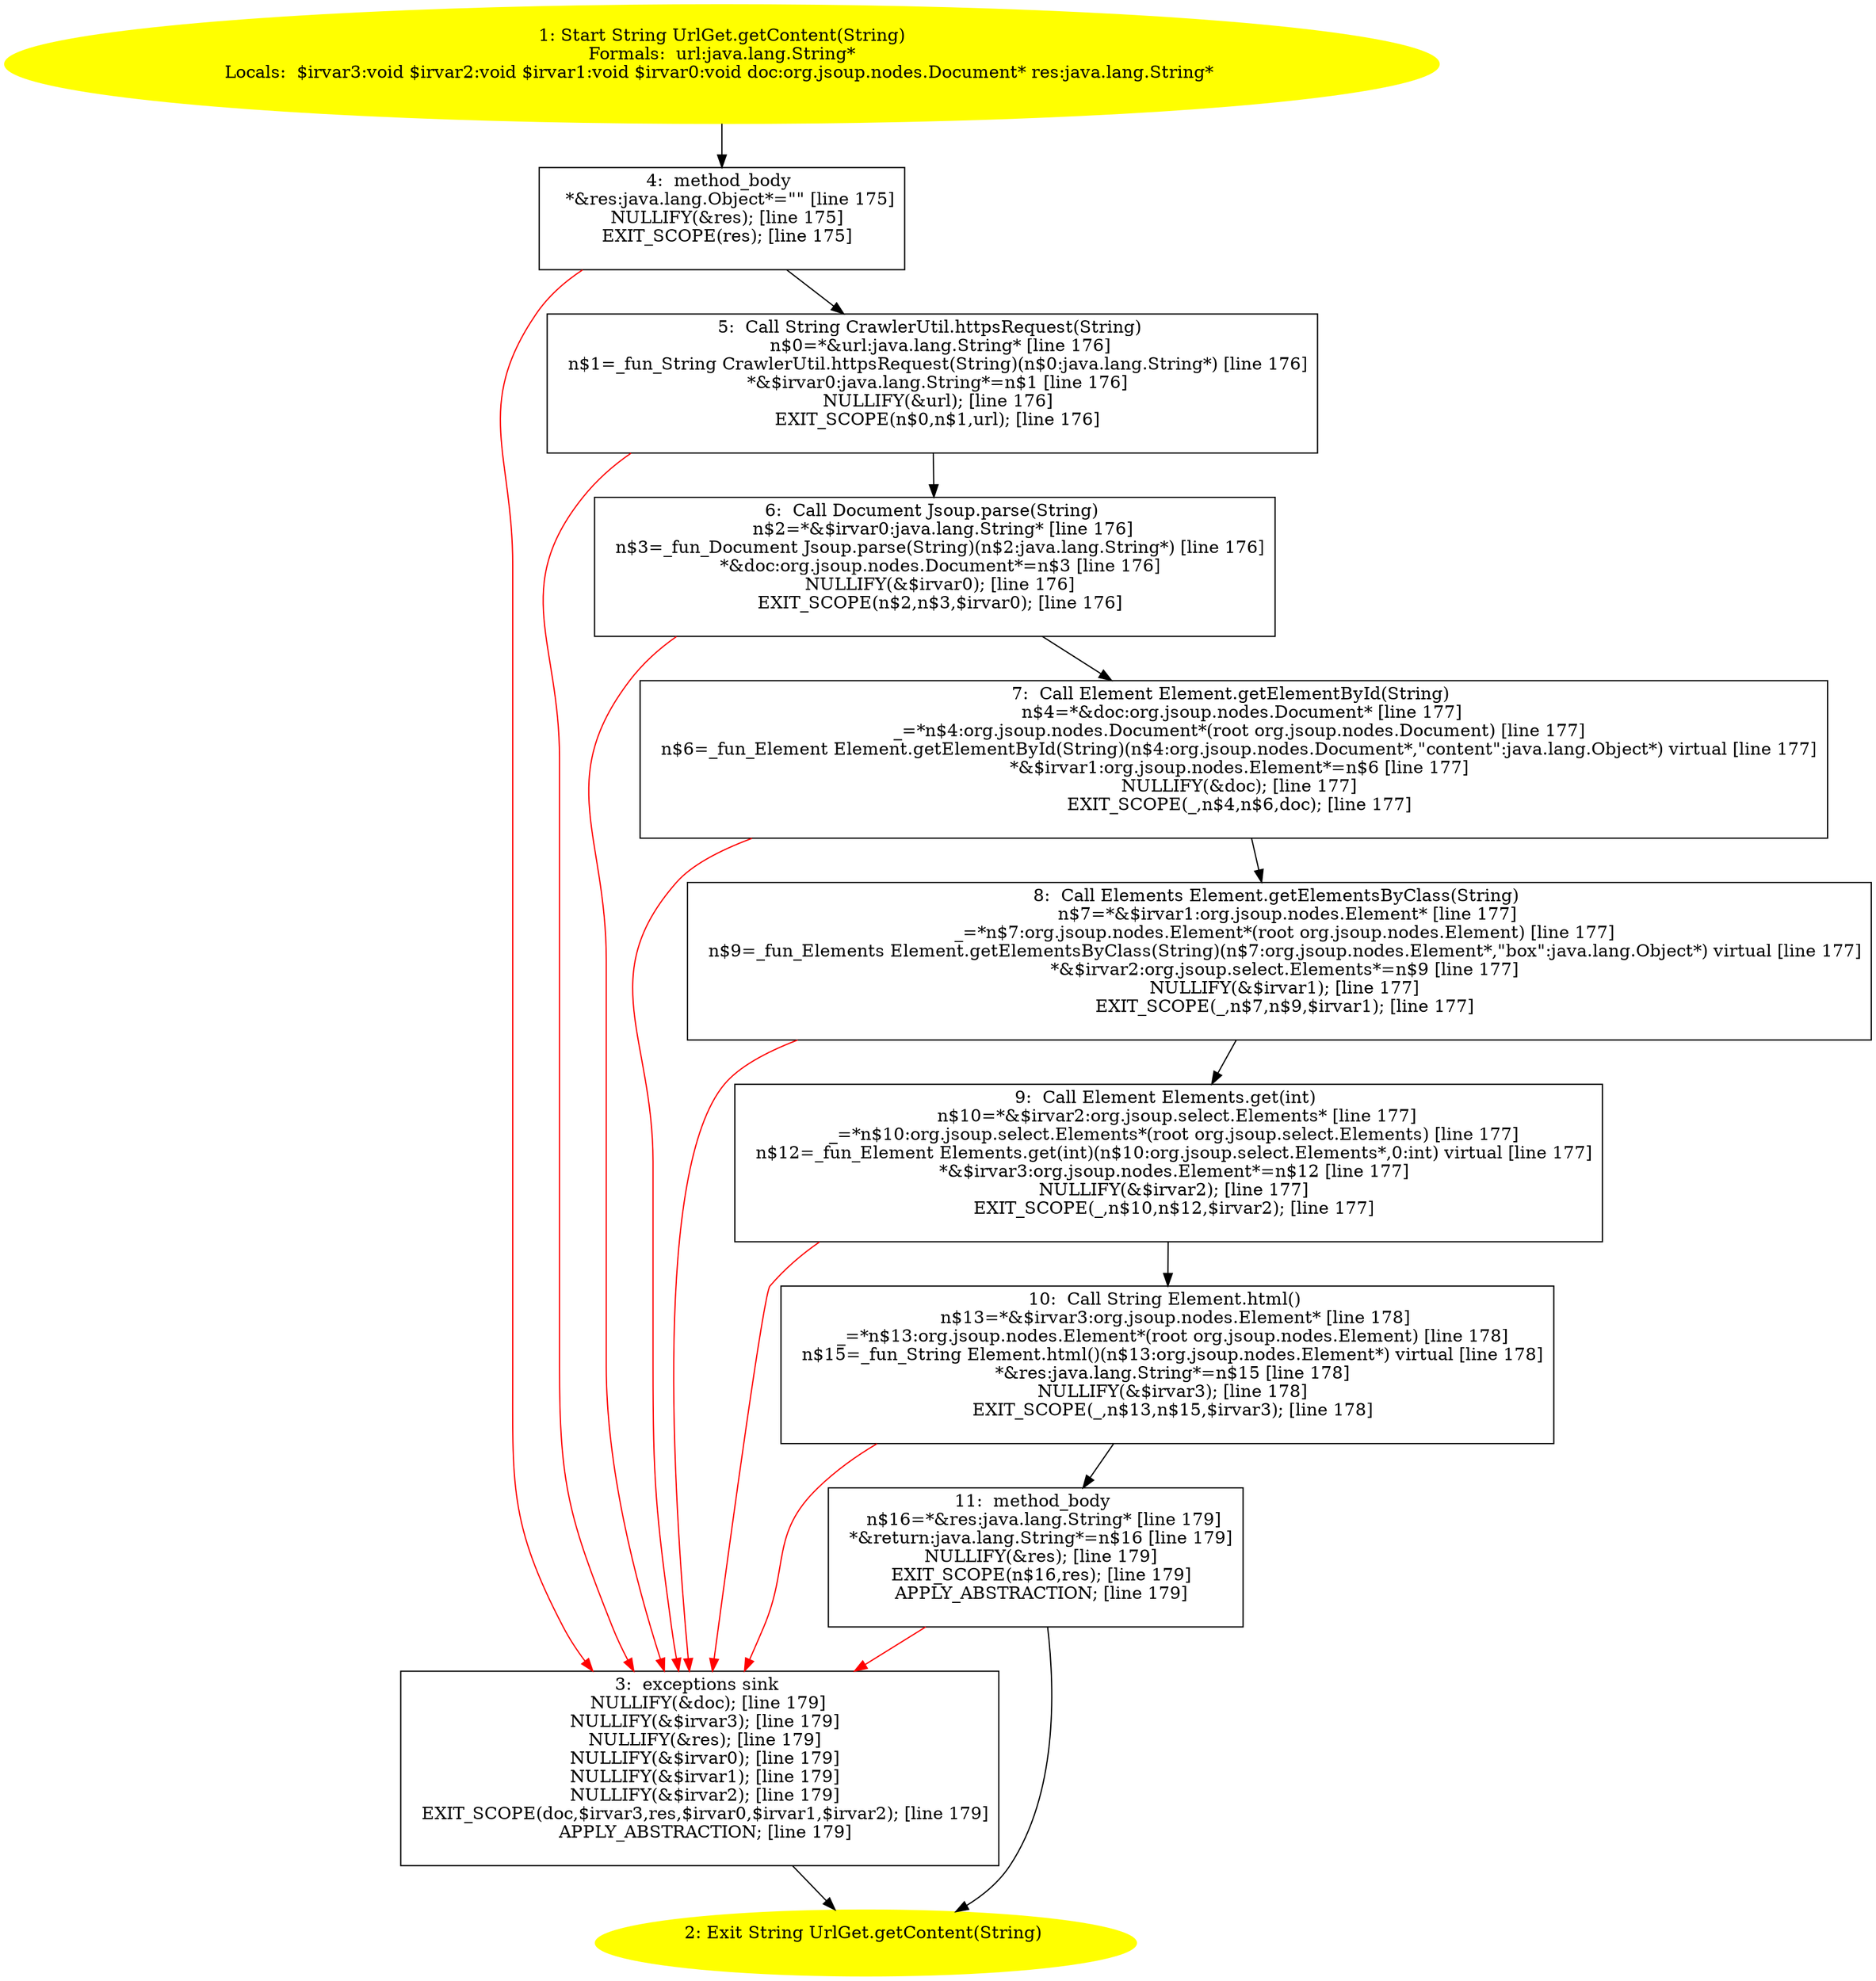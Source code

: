 /* @generated */
digraph cfg {
"com.dulishuo.shenqingfang.offer.UrlGet.getContent(java.lang.String):java.lang.String.af051b043d03b080503789bcc9406228_1" [label="1: Start String UrlGet.getContent(String)\nFormals:  url:java.lang.String*\nLocals:  $irvar3:void $irvar2:void $irvar1:void $irvar0:void doc:org.jsoup.nodes.Document* res:java.lang.String* \n  " color=yellow style=filled]
	

	 "com.dulishuo.shenqingfang.offer.UrlGet.getContent(java.lang.String):java.lang.String.af051b043d03b080503789bcc9406228_1" -> "com.dulishuo.shenqingfang.offer.UrlGet.getContent(java.lang.String):java.lang.String.af051b043d03b080503789bcc9406228_4" ;
"com.dulishuo.shenqingfang.offer.UrlGet.getContent(java.lang.String):java.lang.String.af051b043d03b080503789bcc9406228_2" [label="2: Exit String UrlGet.getContent(String) \n  " color=yellow style=filled]
	

"com.dulishuo.shenqingfang.offer.UrlGet.getContent(java.lang.String):java.lang.String.af051b043d03b080503789bcc9406228_3" [label="3:  exceptions sink \n   NULLIFY(&doc); [line 179]\n  NULLIFY(&$irvar3); [line 179]\n  NULLIFY(&res); [line 179]\n  NULLIFY(&$irvar0); [line 179]\n  NULLIFY(&$irvar1); [line 179]\n  NULLIFY(&$irvar2); [line 179]\n  EXIT_SCOPE(doc,$irvar3,res,$irvar0,$irvar1,$irvar2); [line 179]\n  APPLY_ABSTRACTION; [line 179]\n " shape="box"]
	

	 "com.dulishuo.shenqingfang.offer.UrlGet.getContent(java.lang.String):java.lang.String.af051b043d03b080503789bcc9406228_3" -> "com.dulishuo.shenqingfang.offer.UrlGet.getContent(java.lang.String):java.lang.String.af051b043d03b080503789bcc9406228_2" ;
"com.dulishuo.shenqingfang.offer.UrlGet.getContent(java.lang.String):java.lang.String.af051b043d03b080503789bcc9406228_4" [label="4:  method_body \n   *&res:java.lang.Object*=\"\" [line 175]\n  NULLIFY(&res); [line 175]\n  EXIT_SCOPE(res); [line 175]\n " shape="box"]
	

	 "com.dulishuo.shenqingfang.offer.UrlGet.getContent(java.lang.String):java.lang.String.af051b043d03b080503789bcc9406228_4" -> "com.dulishuo.shenqingfang.offer.UrlGet.getContent(java.lang.String):java.lang.String.af051b043d03b080503789bcc9406228_5" ;
	 "com.dulishuo.shenqingfang.offer.UrlGet.getContent(java.lang.String):java.lang.String.af051b043d03b080503789bcc9406228_4" -> "com.dulishuo.shenqingfang.offer.UrlGet.getContent(java.lang.String):java.lang.String.af051b043d03b080503789bcc9406228_3" [color="red" ];
"com.dulishuo.shenqingfang.offer.UrlGet.getContent(java.lang.String):java.lang.String.af051b043d03b080503789bcc9406228_5" [label="5:  Call String CrawlerUtil.httpsRequest(String) \n   n$0=*&url:java.lang.String* [line 176]\n  n$1=_fun_String CrawlerUtil.httpsRequest(String)(n$0:java.lang.String*) [line 176]\n  *&$irvar0:java.lang.String*=n$1 [line 176]\n  NULLIFY(&url); [line 176]\n  EXIT_SCOPE(n$0,n$1,url); [line 176]\n " shape="box"]
	

	 "com.dulishuo.shenqingfang.offer.UrlGet.getContent(java.lang.String):java.lang.String.af051b043d03b080503789bcc9406228_5" -> "com.dulishuo.shenqingfang.offer.UrlGet.getContent(java.lang.String):java.lang.String.af051b043d03b080503789bcc9406228_6" ;
	 "com.dulishuo.shenqingfang.offer.UrlGet.getContent(java.lang.String):java.lang.String.af051b043d03b080503789bcc9406228_5" -> "com.dulishuo.shenqingfang.offer.UrlGet.getContent(java.lang.String):java.lang.String.af051b043d03b080503789bcc9406228_3" [color="red" ];
"com.dulishuo.shenqingfang.offer.UrlGet.getContent(java.lang.String):java.lang.String.af051b043d03b080503789bcc9406228_6" [label="6:  Call Document Jsoup.parse(String) \n   n$2=*&$irvar0:java.lang.String* [line 176]\n  n$3=_fun_Document Jsoup.parse(String)(n$2:java.lang.String*) [line 176]\n  *&doc:org.jsoup.nodes.Document*=n$3 [line 176]\n  NULLIFY(&$irvar0); [line 176]\n  EXIT_SCOPE(n$2,n$3,$irvar0); [line 176]\n " shape="box"]
	

	 "com.dulishuo.shenqingfang.offer.UrlGet.getContent(java.lang.String):java.lang.String.af051b043d03b080503789bcc9406228_6" -> "com.dulishuo.shenqingfang.offer.UrlGet.getContent(java.lang.String):java.lang.String.af051b043d03b080503789bcc9406228_7" ;
	 "com.dulishuo.shenqingfang.offer.UrlGet.getContent(java.lang.String):java.lang.String.af051b043d03b080503789bcc9406228_6" -> "com.dulishuo.shenqingfang.offer.UrlGet.getContent(java.lang.String):java.lang.String.af051b043d03b080503789bcc9406228_3" [color="red" ];
"com.dulishuo.shenqingfang.offer.UrlGet.getContent(java.lang.String):java.lang.String.af051b043d03b080503789bcc9406228_7" [label="7:  Call Element Element.getElementById(String) \n   n$4=*&doc:org.jsoup.nodes.Document* [line 177]\n  _=*n$4:org.jsoup.nodes.Document*(root org.jsoup.nodes.Document) [line 177]\n  n$6=_fun_Element Element.getElementById(String)(n$4:org.jsoup.nodes.Document*,\"content\":java.lang.Object*) virtual [line 177]\n  *&$irvar1:org.jsoup.nodes.Element*=n$6 [line 177]\n  NULLIFY(&doc); [line 177]\n  EXIT_SCOPE(_,n$4,n$6,doc); [line 177]\n " shape="box"]
	

	 "com.dulishuo.shenqingfang.offer.UrlGet.getContent(java.lang.String):java.lang.String.af051b043d03b080503789bcc9406228_7" -> "com.dulishuo.shenqingfang.offer.UrlGet.getContent(java.lang.String):java.lang.String.af051b043d03b080503789bcc9406228_8" ;
	 "com.dulishuo.shenqingfang.offer.UrlGet.getContent(java.lang.String):java.lang.String.af051b043d03b080503789bcc9406228_7" -> "com.dulishuo.shenqingfang.offer.UrlGet.getContent(java.lang.String):java.lang.String.af051b043d03b080503789bcc9406228_3" [color="red" ];
"com.dulishuo.shenqingfang.offer.UrlGet.getContent(java.lang.String):java.lang.String.af051b043d03b080503789bcc9406228_8" [label="8:  Call Elements Element.getElementsByClass(String) \n   n$7=*&$irvar1:org.jsoup.nodes.Element* [line 177]\n  _=*n$7:org.jsoup.nodes.Element*(root org.jsoup.nodes.Element) [line 177]\n  n$9=_fun_Elements Element.getElementsByClass(String)(n$7:org.jsoup.nodes.Element*,\"box\":java.lang.Object*) virtual [line 177]\n  *&$irvar2:org.jsoup.select.Elements*=n$9 [line 177]\n  NULLIFY(&$irvar1); [line 177]\n  EXIT_SCOPE(_,n$7,n$9,$irvar1); [line 177]\n " shape="box"]
	

	 "com.dulishuo.shenqingfang.offer.UrlGet.getContent(java.lang.String):java.lang.String.af051b043d03b080503789bcc9406228_8" -> "com.dulishuo.shenqingfang.offer.UrlGet.getContent(java.lang.String):java.lang.String.af051b043d03b080503789bcc9406228_9" ;
	 "com.dulishuo.shenqingfang.offer.UrlGet.getContent(java.lang.String):java.lang.String.af051b043d03b080503789bcc9406228_8" -> "com.dulishuo.shenqingfang.offer.UrlGet.getContent(java.lang.String):java.lang.String.af051b043d03b080503789bcc9406228_3" [color="red" ];
"com.dulishuo.shenqingfang.offer.UrlGet.getContent(java.lang.String):java.lang.String.af051b043d03b080503789bcc9406228_9" [label="9:  Call Element Elements.get(int) \n   n$10=*&$irvar2:org.jsoup.select.Elements* [line 177]\n  _=*n$10:org.jsoup.select.Elements*(root org.jsoup.select.Elements) [line 177]\n  n$12=_fun_Element Elements.get(int)(n$10:org.jsoup.select.Elements*,0:int) virtual [line 177]\n  *&$irvar3:org.jsoup.nodes.Element*=n$12 [line 177]\n  NULLIFY(&$irvar2); [line 177]\n  EXIT_SCOPE(_,n$10,n$12,$irvar2); [line 177]\n " shape="box"]
	

	 "com.dulishuo.shenqingfang.offer.UrlGet.getContent(java.lang.String):java.lang.String.af051b043d03b080503789bcc9406228_9" -> "com.dulishuo.shenqingfang.offer.UrlGet.getContent(java.lang.String):java.lang.String.af051b043d03b080503789bcc9406228_10" ;
	 "com.dulishuo.shenqingfang.offer.UrlGet.getContent(java.lang.String):java.lang.String.af051b043d03b080503789bcc9406228_9" -> "com.dulishuo.shenqingfang.offer.UrlGet.getContent(java.lang.String):java.lang.String.af051b043d03b080503789bcc9406228_3" [color="red" ];
"com.dulishuo.shenqingfang.offer.UrlGet.getContent(java.lang.String):java.lang.String.af051b043d03b080503789bcc9406228_10" [label="10:  Call String Element.html() \n   n$13=*&$irvar3:org.jsoup.nodes.Element* [line 178]\n  _=*n$13:org.jsoup.nodes.Element*(root org.jsoup.nodes.Element) [line 178]\n  n$15=_fun_String Element.html()(n$13:org.jsoup.nodes.Element*) virtual [line 178]\n  *&res:java.lang.String*=n$15 [line 178]\n  NULLIFY(&$irvar3); [line 178]\n  EXIT_SCOPE(_,n$13,n$15,$irvar3); [line 178]\n " shape="box"]
	

	 "com.dulishuo.shenqingfang.offer.UrlGet.getContent(java.lang.String):java.lang.String.af051b043d03b080503789bcc9406228_10" -> "com.dulishuo.shenqingfang.offer.UrlGet.getContent(java.lang.String):java.lang.String.af051b043d03b080503789bcc9406228_11" ;
	 "com.dulishuo.shenqingfang.offer.UrlGet.getContent(java.lang.String):java.lang.String.af051b043d03b080503789bcc9406228_10" -> "com.dulishuo.shenqingfang.offer.UrlGet.getContent(java.lang.String):java.lang.String.af051b043d03b080503789bcc9406228_3" [color="red" ];
"com.dulishuo.shenqingfang.offer.UrlGet.getContent(java.lang.String):java.lang.String.af051b043d03b080503789bcc9406228_11" [label="11:  method_body \n   n$16=*&res:java.lang.String* [line 179]\n  *&return:java.lang.String*=n$16 [line 179]\n  NULLIFY(&res); [line 179]\n  EXIT_SCOPE(n$16,res); [line 179]\n  APPLY_ABSTRACTION; [line 179]\n " shape="box"]
	

	 "com.dulishuo.shenqingfang.offer.UrlGet.getContent(java.lang.String):java.lang.String.af051b043d03b080503789bcc9406228_11" -> "com.dulishuo.shenqingfang.offer.UrlGet.getContent(java.lang.String):java.lang.String.af051b043d03b080503789bcc9406228_2" ;
	 "com.dulishuo.shenqingfang.offer.UrlGet.getContent(java.lang.String):java.lang.String.af051b043d03b080503789bcc9406228_11" -> "com.dulishuo.shenqingfang.offer.UrlGet.getContent(java.lang.String):java.lang.String.af051b043d03b080503789bcc9406228_3" [color="red" ];
}

